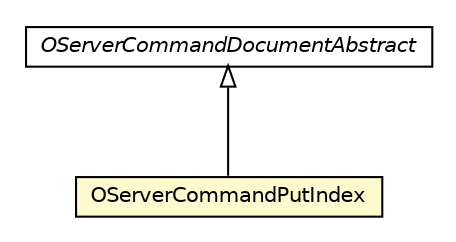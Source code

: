 #!/usr/local/bin/dot
#
# Class diagram 
# Generated by UMLGraph version R5_6-24-gf6e263 (http://www.umlgraph.org/)
#

digraph G {
	edge [fontname="Helvetica",fontsize=10,labelfontname="Helvetica",labelfontsize=10];
	node [fontname="Helvetica",fontsize=10,shape=plaintext];
	nodesep=0.25;
	ranksep=0.5;
	// com.orientechnologies.orient.server.network.protocol.http.command.OServerCommandDocumentAbstract
	c3816067 [label=<<table title="com.orientechnologies.orient.server.network.protocol.http.command.OServerCommandDocumentAbstract" border="0" cellborder="1" cellspacing="0" cellpadding="2" port="p" href="../OServerCommandDocumentAbstract.html">
		<tr><td><table border="0" cellspacing="0" cellpadding="1">
<tr><td align="center" balign="center"><font face="Helvetica-Oblique"> OServerCommandDocumentAbstract </font></td></tr>
		</table></td></tr>
		</table>>, URL="../OServerCommandDocumentAbstract.html", fontname="Helvetica", fontcolor="black", fontsize=10.0];
	// com.orientechnologies.orient.server.network.protocol.http.command.put.OServerCommandPutIndex
	c3816073 [label=<<table title="com.orientechnologies.orient.server.network.protocol.http.command.put.OServerCommandPutIndex" border="0" cellborder="1" cellspacing="0" cellpadding="2" port="p" bgcolor="lemonChiffon" href="./OServerCommandPutIndex.html">
		<tr><td><table border="0" cellspacing="0" cellpadding="1">
<tr><td align="center" balign="center"> OServerCommandPutIndex </td></tr>
		</table></td></tr>
		</table>>, URL="./OServerCommandPutIndex.html", fontname="Helvetica", fontcolor="black", fontsize=10.0];
	//com.orientechnologies.orient.server.network.protocol.http.command.put.OServerCommandPutIndex extends com.orientechnologies.orient.server.network.protocol.http.command.OServerCommandDocumentAbstract
	c3816067:p -> c3816073:p [dir=back,arrowtail=empty];
}

